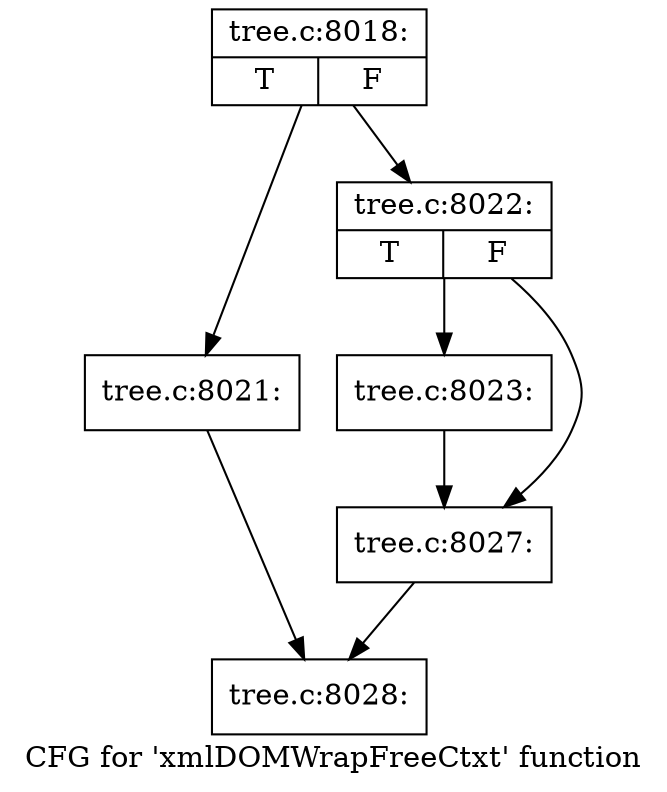 digraph "CFG for 'xmlDOMWrapFreeCtxt' function" {
	label="CFG for 'xmlDOMWrapFreeCtxt' function";

	Node0x46ecd50 [shape=record,label="{tree.c:8018:|{<s0>T|<s1>F}}"];
	Node0x46ecd50 -> Node0x46ed310;
	Node0x46ecd50 -> Node0x46ed360;
	Node0x46ed310 [shape=record,label="{tree.c:8021:}"];
	Node0x46ed310 -> Node0x46ea600;
	Node0x46ed360 [shape=record,label="{tree.c:8022:|{<s0>T|<s1>F}}"];
	Node0x46ed360 -> Node0x46ed710;
	Node0x46ed360 -> Node0x46ed760;
	Node0x46ed710 [shape=record,label="{tree.c:8023:}"];
	Node0x46ed710 -> Node0x46ed760;
	Node0x46ed760 [shape=record,label="{tree.c:8027:}"];
	Node0x46ed760 -> Node0x46ea600;
	Node0x46ea600 [shape=record,label="{tree.c:8028:}"];
}
